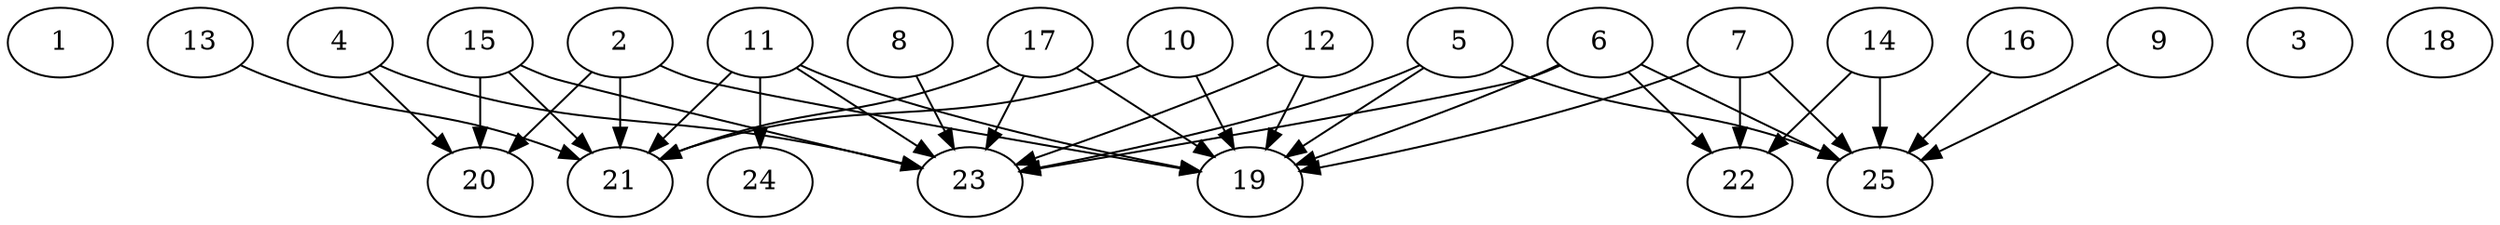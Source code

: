// DAG automatically generated by daggen at Thu Oct  3 14:00:39 2019
// ./daggen --dot -n 25 --ccr 0.3 --fat 0.9 --regular 0.5 --density 0.5 --mindata 5242880 --maxdata 52428800 
digraph G {
  1 [size="172844373", alpha="0.00", expect_size="51853312"] 
  2 [size="105919147", alpha="0.02", expect_size="31775744"] 
  2 -> 19 [size ="31775744"]
  2 -> 20 [size ="31775744"]
  2 -> 21 [size ="31775744"]
  3 [size="119797760", alpha="0.03", expect_size="35939328"] 
  4 [size="116503893", alpha="0.19", expect_size="34951168"] 
  4 -> 20 [size ="34951168"]
  4 -> 23 [size ="34951168"]
  5 [size="78448640", alpha="0.03", expect_size="23534592"] 
  5 -> 19 [size ="23534592"]
  5 -> 23 [size ="23534592"]
  5 -> 25 [size ="23534592"]
  6 [size="87606613", alpha="0.08", expect_size="26281984"] 
  6 -> 19 [size ="26281984"]
  6 -> 22 [size ="26281984"]
  6 -> 23 [size ="26281984"]
  6 -> 25 [size ="26281984"]
  7 [size="39157760", alpha="0.10", expect_size="11747328"] 
  7 -> 19 [size ="11747328"]
  7 -> 22 [size ="11747328"]
  7 -> 25 [size ="11747328"]
  8 [size="47991467", alpha="0.03", expect_size="14397440"] 
  8 -> 23 [size ="14397440"]
  9 [size="165853867", alpha="0.06", expect_size="49756160"] 
  9 -> 25 [size ="49756160"]
  10 [size="34819413", alpha="0.16", expect_size="10445824"] 
  10 -> 19 [size ="10445824"]
  10 -> 21 [size ="10445824"]
  11 [size="149394773", alpha="0.04", expect_size="44818432"] 
  11 -> 19 [size ="44818432"]
  11 -> 21 [size ="44818432"]
  11 -> 23 [size ="44818432"]
  11 -> 24 [size ="44818432"]
  12 [size="149828267", alpha="0.11", expect_size="44948480"] 
  12 -> 19 [size ="44948480"]
  12 -> 23 [size ="44948480"]
  13 [size="162457600", alpha="0.13", expect_size="48737280"] 
  13 -> 21 [size ="48737280"]
  14 [size="29726720", alpha="0.20", expect_size="8918016"] 
  14 -> 22 [size ="8918016"]
  14 -> 25 [size ="8918016"]
  15 [size="22282240", alpha="0.06", expect_size="6684672"] 
  15 -> 20 [size ="6684672"]
  15 -> 21 [size ="6684672"]
  15 -> 23 [size ="6684672"]
  16 [size="46776320", alpha="0.04", expect_size="14032896"] 
  16 -> 25 [size ="14032896"]
  17 [size="109755733", alpha="0.09", expect_size="32926720"] 
  17 -> 19 [size ="32926720"]
  17 -> 21 [size ="32926720"]
  17 -> 23 [size ="32926720"]
  18 [size="33116160", alpha="0.17", expect_size="9934848"] 
  19 [size="53684907", alpha="0.10", expect_size="16105472"] 
  20 [size="102884693", alpha="0.09", expect_size="30865408"] 
  21 [size="74984107", alpha="0.08", expect_size="22495232"] 
  22 [size="104683520", alpha="0.18", expect_size="31405056"] 
  23 [size="31146667", alpha="0.00", expect_size="9344000"] 
  24 [size="131068587", alpha="0.16", expect_size="39320576"] 
  25 [size="130061653", alpha="0.19", expect_size="39018496"] 
}
